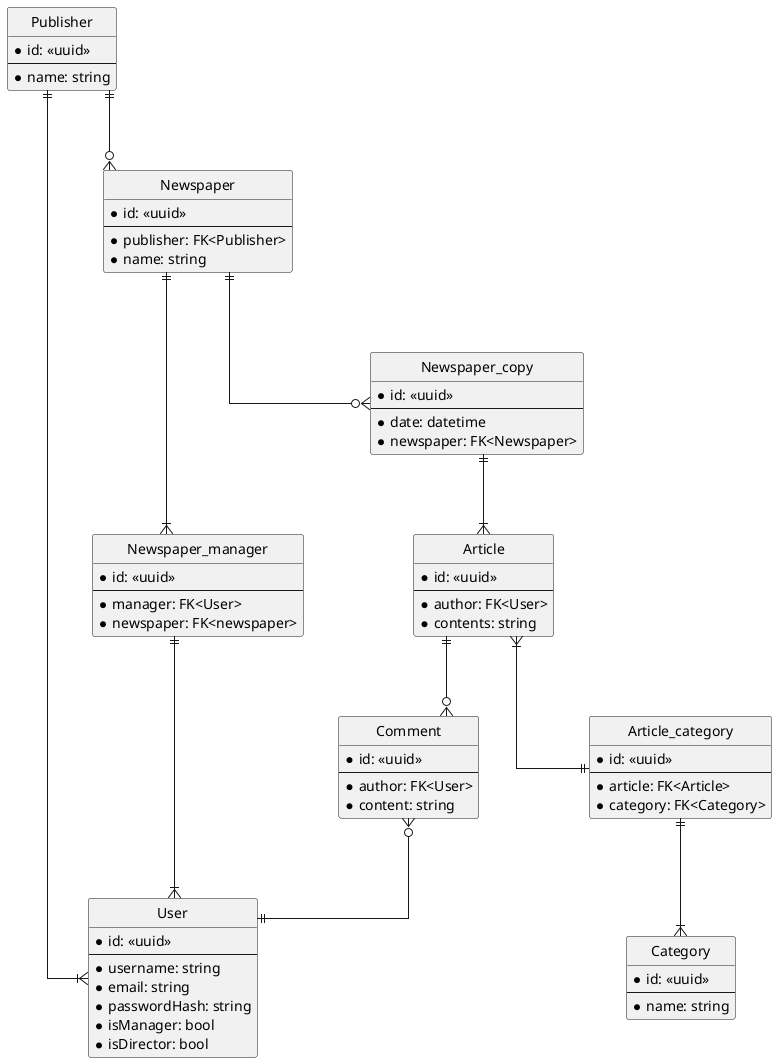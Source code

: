 @startuml project_name

' visual style
hide circle

' straight lines
skinparam Linetype ortho
skinparam Nodesep 110
skinparam Ranksep 80


entity User {
    * id: <<uuid>>
    ---
    * username: string
    * email: string
    * passwordHash: string
    * isManager: bool
    * isDirector: bool
}

entity Newspaper { 
    * id: <<uuid>>
    ---
    * publisher: FK<Publisher>
    * name: string
}

entity Article { 
    * id: <<uuid>>
    ---
    * author: FK<User>
    * contents: string
}

entity Publisher { 
    * id: <<uuid>>
    ---
    * name: string
}

entity Comment {
    * id: <<uuid>>
    ---
    * author: FK<User>
    * content: string
}

entity Category {
    * id: <<uuid>>
    ---
    * name: string
}

entity Newspaper_manager {
    * id: <<uuid>>
    ---
    * manager: FK<User>
    * newspaper: FK<newspaper>
}

entity Newspaper_copy { 
    * id: <<uuid>>
    ---
    * date: datetime
    * newspaper: FK<Newspaper>
}


entity Article_category { 
    * id: <<uuid>>
    ---
    * article: FK<Article>
    * category: FK<Category>
}

Publisher ||--o{ Newspaper
Publisher ||--|{ User
Newspaper ||--o{ Newspaper_copy
Newspaper ||--|{ Newspaper_manager
Newspaper_manager ||--|{ User
Newspaper_copy ||--|{ Article
Article }|--|| Article_category
Article_category ||--|{ Category
Article ||--o{ Comment
Comment }o--|| User

@enduml